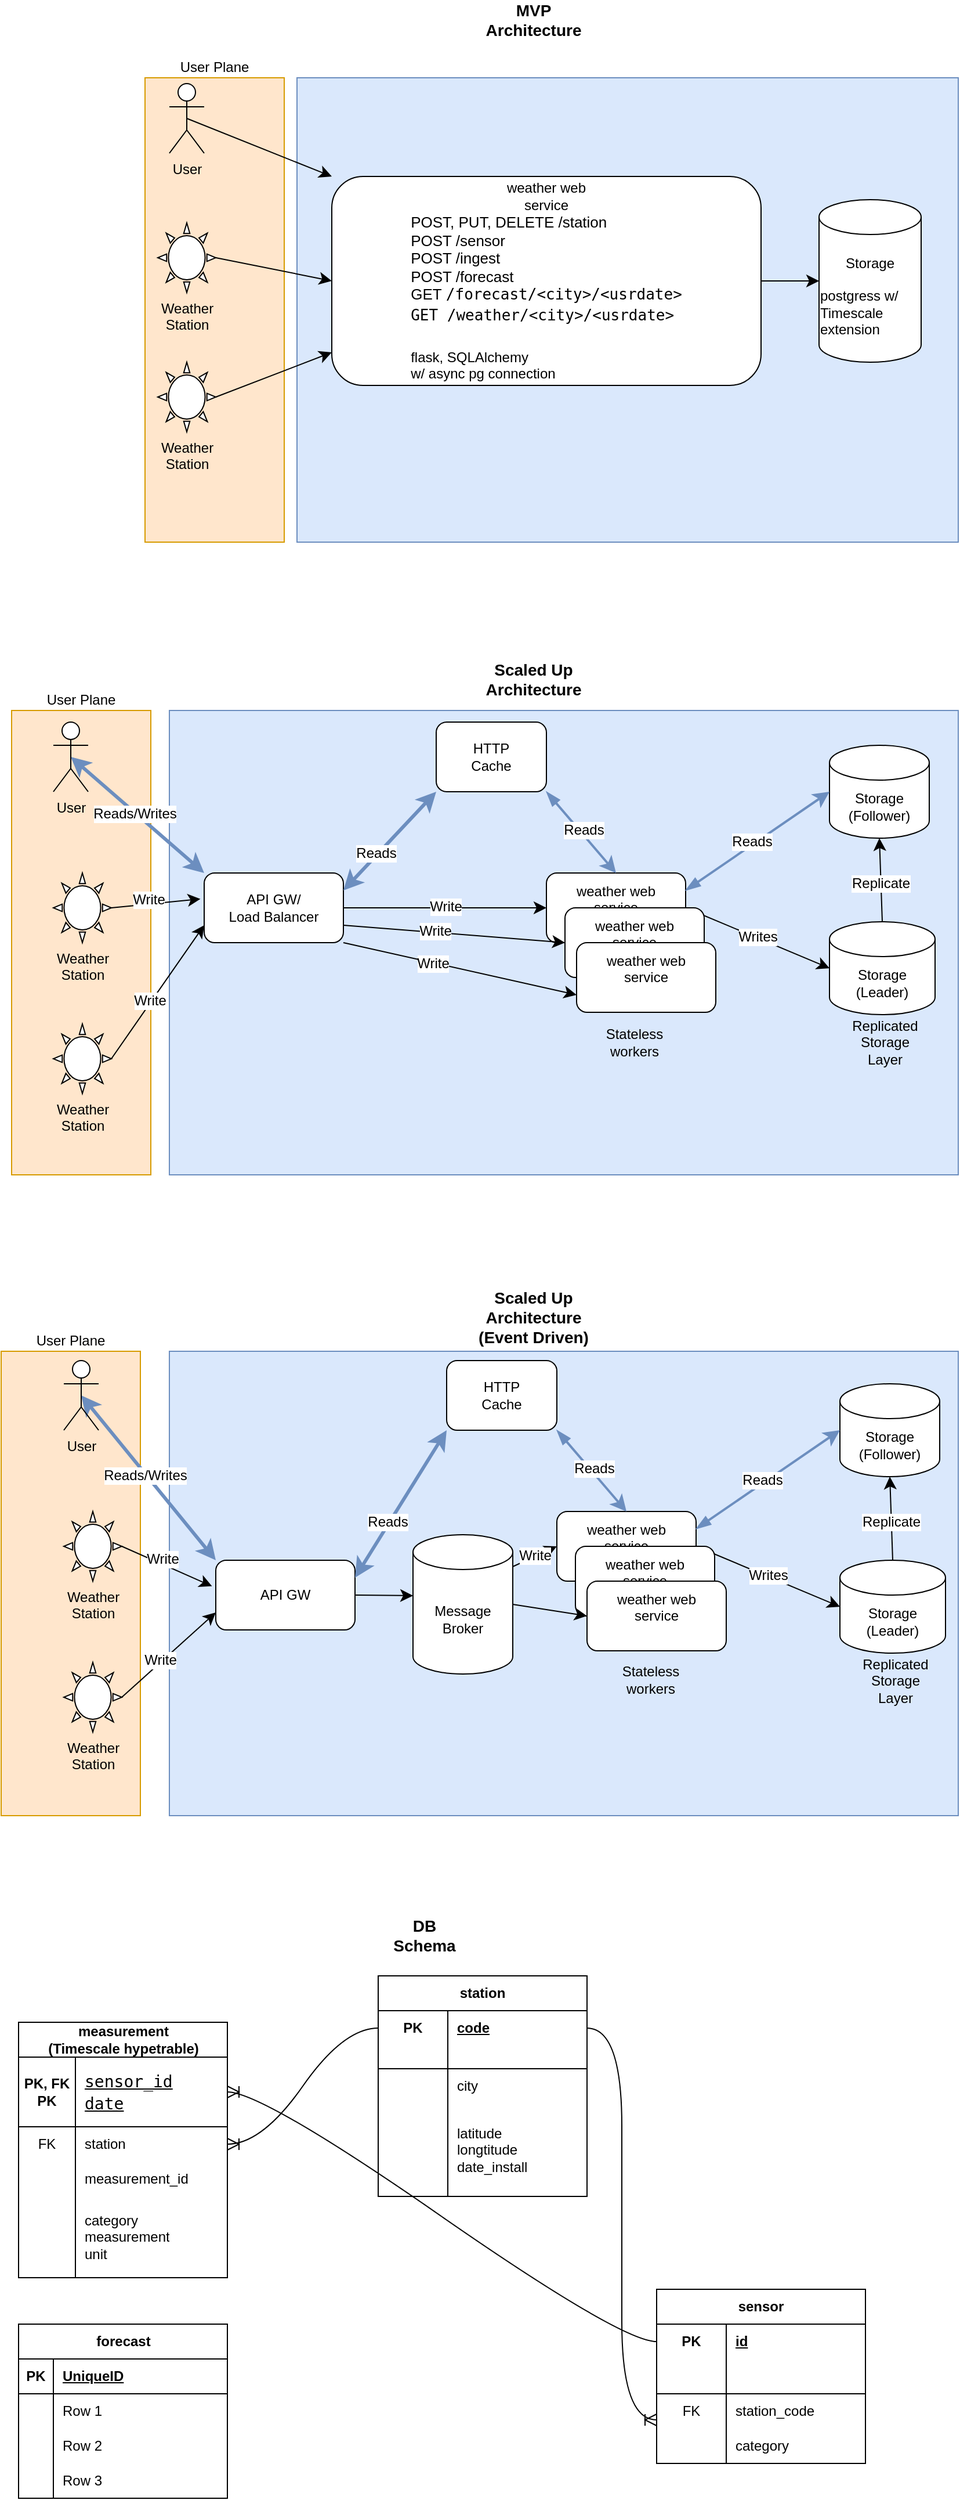 <mxfile version="28.2.3">
  <diagram name="Page-1" id="2icPGb5HWvyr74cVK8HZ">
    <mxGraphModel dx="1773" dy="550" grid="1" gridSize="10" guides="1" tooltips="1" connect="1" arrows="1" fold="1" page="1" pageScale="1" pageWidth="827" pageHeight="1169" math="0" shadow="0">
      <root>
        <mxCell id="0" />
        <mxCell id="1" parent="0" />
        <mxCell id="MQS06do1NlFz_cNOQRB2-95" value="User Plane" style="rounded=0;whiteSpace=wrap;html=1;labelPosition=center;verticalLabelPosition=top;align=center;verticalAlign=bottom;fillColor=#ffe6cc;strokeColor=#d79b00;" parent="1" vertex="1">
          <mxGeometry x="-15" y="1312" width="120" height="400" as="geometry" />
        </mxCell>
        <mxCell id="MQS06do1NlFz_cNOQRB2-94" value="" style="rounded=0;whiteSpace=wrap;html=1;fillColor=#dae8fc;strokeColor=#6c8ebf;" parent="1" vertex="1">
          <mxGeometry x="130" y="1312" width="680" height="400" as="geometry" />
        </mxCell>
        <mxCell id="MQS06do1NlFz_cNOQRB2-93" value="" style="rounded=0;whiteSpace=wrap;html=1;fillColor=#dae8fc;strokeColor=#6c8ebf;" parent="1" vertex="1">
          <mxGeometry x="240" y="215" width="570" height="400" as="geometry" />
        </mxCell>
        <mxCell id="MQS06do1NlFz_cNOQRB2-92" value="User Plane" style="rounded=0;whiteSpace=wrap;html=1;labelPosition=center;verticalLabelPosition=top;align=center;verticalAlign=bottom;fillColor=#ffe6cc;strokeColor=#d79b00;" parent="1" vertex="1">
          <mxGeometry x="109" y="215" width="120" height="400" as="geometry" />
        </mxCell>
        <mxCell id="MQS06do1NlFz_cNOQRB2-91" value="" style="rounded=0;whiteSpace=wrap;html=1;fillColor=#dae8fc;strokeColor=#6c8ebf;" parent="1" vertex="1">
          <mxGeometry x="130" y="760" width="680" height="400" as="geometry" />
        </mxCell>
        <mxCell id="MQS06do1NlFz_cNOQRB2-90" value="User Plane" style="rounded=0;whiteSpace=wrap;html=1;labelPosition=center;verticalLabelPosition=top;align=center;verticalAlign=bottom;fillColor=#ffe6cc;strokeColor=#d79b00;" parent="1" vertex="1">
          <mxGeometry x="-6" y="760" width="120" height="400" as="geometry" />
        </mxCell>
        <mxCell id="MQS06do1NlFz_cNOQRB2-1" value="Storage&lt;div&gt;&lt;br&gt;&lt;/div&gt;&lt;div style=&quot;text-align: left;&quot;&gt;postgress w/&lt;/div&gt;&lt;div style=&quot;text-align: left;&quot;&gt;Timescale extension&lt;/div&gt;" style="shape=cylinder3;whiteSpace=wrap;html=1;boundedLbl=1;backgroundOutline=1;size=15;" parent="1" vertex="1">
          <mxGeometry x="690" y="320" width="88" height="140" as="geometry" />
        </mxCell>
        <mxCell id="MQS06do1NlFz_cNOQRB2-2" value="&lt;font style=&quot;color: rgb(0, 0, 0);&quot;&gt;weather web&lt;/font&gt;&lt;div&gt;&lt;font style=&quot;color: rgb(0, 0, 0);&quot;&gt;service&lt;br&gt;&lt;/font&gt;&lt;div style=&quot;text-align: left;&quot;&gt;&lt;font style=&quot;font-size: 13px; color: rgb(0, 0, 0);&quot;&gt;POST, PUT, DELETE /station&lt;/font&gt;&lt;/div&gt;&lt;div style=&quot;text-align: left;&quot;&gt;&lt;font style=&quot;font-size: 13px; color: rgb(0, 0, 0);&quot;&gt;POST /sensor&lt;/font&gt;&lt;/div&gt;&lt;div style=&quot;text-align: left;&quot;&gt;&lt;font style=&quot;font-size: 13px; color: rgb(0, 0, 0);&quot;&gt;POST /ingest&lt;/font&gt;&lt;/div&gt;&lt;/div&gt;&lt;div style=&quot;text-align: left;&quot;&gt;&lt;font style=&quot;font-size: 13px; color: rgb(0, 0, 0);&quot;&gt;POST /forecast&lt;/font&gt;&lt;/div&gt;&lt;div style=&quot;text-align: left;&quot;&gt;&lt;font style=&quot;font-size: 13px;&quot;&gt;GET&amp;nbsp;&lt;span style=&quot;background-color: rgb(255, 255, 255); font-family: &amp;quot;Droid Sans Mono&amp;quot;, &amp;quot;monospace&amp;quot;, monospace; white-space: pre;&quot;&gt;/forecast/&amp;lt;city&amp;gt;/&amp;lt;usrdate&amp;gt;&lt;/span&gt;&lt;/font&gt;&lt;/div&gt;&lt;div&gt;&lt;span style=&quot;background-color: rgb(255, 255, 255); font-family: &amp;quot;Droid Sans Mono&amp;quot;, &amp;quot;monospace&amp;quot;, monospace; white-space: pre;&quot;&gt;&lt;div style=&quot;text-align: left; line-height: 19px;&quot;&gt;&lt;font style=&quot;font-size: 13px; color: rgb(0, 0, 0);&quot;&gt;GET /weather/&amp;lt;city&amp;gt;/&amp;lt;usrdate&amp;gt;&lt;/font&gt;&lt;/div&gt;&lt;div style=&quot;color: rgb(0, 0, 0); text-align: left; line-height: 19px;&quot;&gt;&lt;span style=&quot;color: rgb(163, 21, 21);&quot;&gt;&lt;br&gt;&lt;/span&gt;&lt;/div&gt;&lt;/span&gt;&lt;/div&gt;&lt;div style=&quot;text-align: left;&quot;&gt;flask, SQLAlchemy&amp;nbsp;&lt;/div&gt;&lt;div style=&quot;text-align: left;&quot;&gt;w/ async pg connection&lt;/div&gt;" style="rounded=1;whiteSpace=wrap;html=1;" parent="1" vertex="1">
          <mxGeometry x="270" y="300" width="370" height="180" as="geometry" />
        </mxCell>
        <mxCell id="MQS06do1NlFz_cNOQRB2-3" style="edgeStyle=none;curved=1;rounded=0;orthogonalLoop=1;jettySize=auto;html=1;exitX=1;exitY=0.5;exitDx=0;exitDy=0;entryX=0;entryY=0.5;entryDx=0;entryDy=0;entryPerimeter=0;fontSize=12;startSize=8;endSize=8;" parent="1" source="MQS06do1NlFz_cNOQRB2-2" target="MQS06do1NlFz_cNOQRB2-1" edge="1">
          <mxGeometry relative="1" as="geometry" />
        </mxCell>
        <mxCell id="MQS06do1NlFz_cNOQRB2-12" style="edgeStyle=none;curved=1;rounded=0;orthogonalLoop=1;jettySize=auto;html=1;exitX=0.5;exitY=0.5;exitDx=0;exitDy=0;exitPerimeter=0;entryX=0;entryY=0;entryDx=0;entryDy=0;fontSize=12;startSize=8;endSize=8;" parent="1" source="MQS06do1NlFz_cNOQRB2-4" target="MQS06do1NlFz_cNOQRB2-2" edge="1">
          <mxGeometry relative="1" as="geometry" />
        </mxCell>
        <mxCell id="MQS06do1NlFz_cNOQRB2-4" value="User" style="shape=umlActor;verticalLabelPosition=bottom;verticalAlign=top;html=1;outlineConnect=0;" parent="1" vertex="1">
          <mxGeometry x="130" y="220" width="30" height="60" as="geometry" />
        </mxCell>
        <mxCell id="MQS06do1NlFz_cNOQRB2-10" style="edgeStyle=none;curved=1;rounded=0;orthogonalLoop=1;jettySize=auto;html=1;exitX=1;exitY=0.5;exitDx=0;exitDy=0;exitPerimeter=0;entryX=0;entryY=0.5;entryDx=0;entryDy=0;fontSize=12;startSize=8;endSize=8;" parent="1" source="MQS06do1NlFz_cNOQRB2-6" target="MQS06do1NlFz_cNOQRB2-2" edge="1">
          <mxGeometry relative="1" as="geometry" />
        </mxCell>
        <mxCell id="MQS06do1NlFz_cNOQRB2-6" value="Weather&lt;div&gt;Station&lt;/div&gt;" style="verticalLabelPosition=bottom;verticalAlign=top;html=1;shape=mxgraph.basic.sun" parent="1" vertex="1">
          <mxGeometry x="120" y="340" width="50" height="60" as="geometry" />
        </mxCell>
        <mxCell id="MQS06do1NlFz_cNOQRB2-11" style="edgeStyle=none;curved=1;rounded=0;orthogonalLoop=1;jettySize=auto;html=1;exitX=1;exitY=0.5;exitDx=0;exitDy=0;exitPerimeter=0;fontSize=12;startSize=8;endSize=8;entryX=0;entryY=0.842;entryDx=0;entryDy=0;entryPerimeter=0;" parent="1" source="MQS06do1NlFz_cNOQRB2-8" target="MQS06do1NlFz_cNOQRB2-2" edge="1">
          <mxGeometry relative="1" as="geometry">
            <mxPoint x="370" y="360" as="targetPoint" />
          </mxGeometry>
        </mxCell>
        <mxCell id="MQS06do1NlFz_cNOQRB2-8" value="Weather&lt;div&gt;Station&lt;/div&gt;" style="verticalLabelPosition=bottom;verticalAlign=top;html=1;shape=mxgraph.basic.sun" parent="1" vertex="1">
          <mxGeometry x="120" y="460" width="50" height="60" as="geometry" />
        </mxCell>
        <mxCell id="MQS06do1NlFz_cNOQRB2-13" value="&lt;b&gt;&lt;font style=&quot;font-size: 14px;&quot;&gt;MVP&lt;/font&gt;&lt;/b&gt;&lt;div&gt;&lt;b&gt;&lt;font style=&quot;font-size: 14px;&quot;&gt;Archi&lt;/font&gt;&lt;/b&gt;&lt;b style=&quot;background-color: transparent; color: light-dark(rgb(0, 0, 0), rgb(255, 255, 255));&quot;&gt;&lt;font style=&quot;font-size: 14px;&quot;&gt;tecture&lt;/font&gt;&lt;/b&gt;&lt;/div&gt;" style="text;html=1;align=center;verticalAlign=middle;whiteSpace=wrap;rounded=0;" parent="1" vertex="1">
          <mxGeometry x="414" y="150" width="60" height="30" as="geometry" />
        </mxCell>
        <mxCell id="MQS06do1NlFz_cNOQRB2-14" value="Storage&lt;br&gt;(Leader)" style="shape=cylinder3;whiteSpace=wrap;html=1;boundedLbl=1;backgroundOutline=1;size=15;" parent="1" vertex="1">
          <mxGeometry x="699" y="942" width="91" height="80" as="geometry" />
        </mxCell>
        <mxCell id="MQS06do1NlFz_cNOQRB2-15" value="&lt;div&gt;&lt;span style=&quot;background-color: transparent; color: light-dark(rgb(0, 0, 0), rgb(255, 255, 255));&quot;&gt;weather web&lt;/span&gt;&lt;/div&gt;&lt;div&gt;service&lt;br&gt;&lt;div&gt;&lt;br&gt;&lt;/div&gt;&lt;/div&gt;" style="rounded=1;whiteSpace=wrap;html=1;" parent="1" vertex="1">
          <mxGeometry x="455" y="900" width="120" height="60" as="geometry" />
        </mxCell>
        <mxCell id="MQS06do1NlFz_cNOQRB2-16" style="edgeStyle=none;curved=1;rounded=0;orthogonalLoop=1;jettySize=auto;html=1;exitX=1;exitY=0.5;exitDx=0;exitDy=0;entryX=0;entryY=0.5;entryDx=0;entryDy=0;entryPerimeter=0;fontSize=12;startSize=8;endSize=8;" parent="1" source="MQS06do1NlFz_cNOQRB2-15" target="MQS06do1NlFz_cNOQRB2-14" edge="1">
          <mxGeometry relative="1" as="geometry" />
        </mxCell>
        <mxCell id="MQS06do1NlFz_cNOQRB2-47" value="Writes" style="edgeLabel;html=1;align=center;verticalAlign=middle;resizable=0;points=[];fontSize=12;" parent="MQS06do1NlFz_cNOQRB2-16" vertex="1" connectable="0">
          <mxGeometry y="1" relative="1" as="geometry">
            <mxPoint as="offset" />
          </mxGeometry>
        </mxCell>
        <mxCell id="MQS06do1NlFz_cNOQRB2-17" style="edgeStyle=none;curved=1;rounded=0;orthogonalLoop=1;jettySize=auto;html=1;exitX=0.5;exitY=0.5;exitDx=0;exitDy=0;exitPerimeter=0;entryX=0;entryY=0;entryDx=0;entryDy=0;fontSize=12;startSize=8;endSize=8;fillColor=#dae8fc;strokeColor=#6c8ebf;strokeWidth=3;startArrow=classic;startFill=1;" parent="1" source="MQS06do1NlFz_cNOQRB2-18" target="MQS06do1NlFz_cNOQRB2-25" edge="1">
          <mxGeometry relative="1" as="geometry" />
        </mxCell>
        <mxCell id="MQS06do1NlFz_cNOQRB2-36" value="Reads/Writes" style="edgeLabel;html=1;align=center;verticalAlign=middle;resizable=0;points=[];fontSize=12;" parent="MQS06do1NlFz_cNOQRB2-17" vertex="1" connectable="0">
          <mxGeometry x="-0.033" y="-1" relative="1" as="geometry">
            <mxPoint as="offset" />
          </mxGeometry>
        </mxCell>
        <mxCell id="MQS06do1NlFz_cNOQRB2-18" value="User" style="shape=umlActor;verticalLabelPosition=bottom;verticalAlign=top;html=1;outlineConnect=0;" parent="1" vertex="1">
          <mxGeometry x="30" y="770" width="30" height="60" as="geometry" />
        </mxCell>
        <mxCell id="MQS06do1NlFz_cNOQRB2-19" style="edgeStyle=none;curved=1;rounded=0;orthogonalLoop=1;jettySize=auto;html=1;exitX=1;exitY=0.5;exitDx=0;exitDy=0;exitPerimeter=0;entryX=-0.027;entryY=0.373;entryDx=0;entryDy=0;fontSize=12;startSize=8;endSize=8;entryPerimeter=0;" parent="1" source="MQS06do1NlFz_cNOQRB2-20" target="MQS06do1NlFz_cNOQRB2-25" edge="1">
          <mxGeometry relative="1" as="geometry" />
        </mxCell>
        <mxCell id="MQS06do1NlFz_cNOQRB2-51" value="Write" style="edgeLabel;html=1;align=center;verticalAlign=middle;resizable=0;points=[];fontSize=12;" parent="MQS06do1NlFz_cNOQRB2-19" vertex="1" connectable="0">
          <mxGeometry x="-0.156" y="4" relative="1" as="geometry">
            <mxPoint as="offset" />
          </mxGeometry>
        </mxCell>
        <mxCell id="MQS06do1NlFz_cNOQRB2-20" value="Weather&lt;div&gt;Station&lt;/div&gt;" style="verticalLabelPosition=bottom;verticalAlign=top;html=1;shape=mxgraph.basic.sun" parent="1" vertex="1">
          <mxGeometry x="30" y="900" width="50" height="60" as="geometry" />
        </mxCell>
        <mxCell id="MQS06do1NlFz_cNOQRB2-21" style="edgeStyle=none;curved=1;rounded=0;orthogonalLoop=1;jettySize=auto;html=1;exitX=1;exitY=0.5;exitDx=0;exitDy=0;exitPerimeter=0;fontSize=12;startSize=8;endSize=8;entryX=0;entryY=0.75;entryDx=0;entryDy=0;" parent="1" source="MQS06do1NlFz_cNOQRB2-22" target="MQS06do1NlFz_cNOQRB2-25" edge="1">
          <mxGeometry relative="1" as="geometry">
            <mxPoint x="364" y="930" as="targetPoint" />
          </mxGeometry>
        </mxCell>
        <mxCell id="MQS06do1NlFz_cNOQRB2-52" value="Write" style="edgeLabel;html=1;align=center;verticalAlign=middle;resizable=0;points=[];fontSize=12;" parent="MQS06do1NlFz_cNOQRB2-21" vertex="1" connectable="0">
          <mxGeometry x="-0.153" y="2" relative="1" as="geometry">
            <mxPoint as="offset" />
          </mxGeometry>
        </mxCell>
        <mxCell id="MQS06do1NlFz_cNOQRB2-22" value="Weather&lt;div&gt;Station&lt;/div&gt;" style="verticalLabelPosition=bottom;verticalAlign=top;html=1;shape=mxgraph.basic.sun" parent="1" vertex="1">
          <mxGeometry x="30" y="1030" width="50" height="60" as="geometry" />
        </mxCell>
        <mxCell id="MQS06do1NlFz_cNOQRB2-24" value="weather web&lt;div&gt;service&lt;br&gt;&lt;div&gt;&lt;br&gt;&lt;/div&gt;&lt;/div&gt;" style="rounded=1;whiteSpace=wrap;html=1;" parent="1" vertex="1">
          <mxGeometry x="471" y="930" width="120" height="60" as="geometry" />
        </mxCell>
        <mxCell id="MQS06do1NlFz_cNOQRB2-23" value="weather web&lt;div&gt;service&lt;br&gt;&lt;div&gt;&lt;br&gt;&lt;/div&gt;&lt;/div&gt;" style="rounded=1;whiteSpace=wrap;html=1;" parent="1" vertex="1">
          <mxGeometry x="481" y="960" width="120" height="60" as="geometry" />
        </mxCell>
        <mxCell id="MQS06do1NlFz_cNOQRB2-27" style="edgeStyle=none;curved=1;rounded=0;orthogonalLoop=1;jettySize=auto;html=1;exitX=1;exitY=0.5;exitDx=0;exitDy=0;entryX=0;entryY=0.5;entryDx=0;entryDy=0;fontSize=12;startSize=8;endSize=8;" parent="1" source="MQS06do1NlFz_cNOQRB2-25" target="MQS06do1NlFz_cNOQRB2-15" edge="1">
          <mxGeometry relative="1" as="geometry" />
        </mxCell>
        <mxCell id="MQS06do1NlFz_cNOQRB2-38" value="Write" style="edgeLabel;html=1;align=center;verticalAlign=middle;resizable=0;points=[];fontSize=12;" parent="MQS06do1NlFz_cNOQRB2-27" vertex="1" connectable="0">
          <mxGeometry y="1" relative="1" as="geometry">
            <mxPoint as="offset" />
          </mxGeometry>
        </mxCell>
        <mxCell id="MQS06do1NlFz_cNOQRB2-28" style="edgeStyle=none;curved=1;rounded=0;orthogonalLoop=1;jettySize=auto;html=1;exitX=1;exitY=0.75;exitDx=0;exitDy=0;entryX=0;entryY=0.5;entryDx=0;entryDy=0;fontSize=12;startSize=8;endSize=8;" parent="1" source="MQS06do1NlFz_cNOQRB2-25" target="MQS06do1NlFz_cNOQRB2-24" edge="1">
          <mxGeometry relative="1" as="geometry" />
        </mxCell>
        <mxCell id="MQS06do1NlFz_cNOQRB2-39" value="Write" style="edgeLabel;html=1;align=center;verticalAlign=middle;resizable=0;points=[];fontSize=12;" parent="MQS06do1NlFz_cNOQRB2-28" vertex="1" connectable="0">
          <mxGeometry x="-0.183" y="1" relative="1" as="geometry">
            <mxPoint as="offset" />
          </mxGeometry>
        </mxCell>
        <mxCell id="MQS06do1NlFz_cNOQRB2-29" style="edgeStyle=none;curved=1;rounded=0;orthogonalLoop=1;jettySize=auto;html=1;exitX=1;exitY=1;exitDx=0;exitDy=0;entryX=0;entryY=0.75;entryDx=0;entryDy=0;fontSize=12;startSize=8;endSize=8;" parent="1" source="MQS06do1NlFz_cNOQRB2-25" target="MQS06do1NlFz_cNOQRB2-23" edge="1">
          <mxGeometry relative="1" as="geometry" />
        </mxCell>
        <mxCell id="MQS06do1NlFz_cNOQRB2-40" value="Write" style="edgeLabel;html=1;align=center;verticalAlign=middle;resizable=0;points=[];fontSize=12;" parent="MQS06do1NlFz_cNOQRB2-29" vertex="1" connectable="0">
          <mxGeometry x="-0.231" y="-1" relative="1" as="geometry">
            <mxPoint as="offset" />
          </mxGeometry>
        </mxCell>
        <mxCell id="MQS06do1NlFz_cNOQRB2-25" value="API GW/&lt;div&gt;Load Balancer&lt;/div&gt;" style="rounded=1;whiteSpace=wrap;html=1;" parent="1" vertex="1">
          <mxGeometry x="160" y="900" width="120" height="60" as="geometry" />
        </mxCell>
        <mxCell id="MQS06do1NlFz_cNOQRB2-26" value="Stateless workers" style="text;html=1;align=center;verticalAlign=middle;whiteSpace=wrap;rounded=0;" parent="1" vertex="1">
          <mxGeometry x="501" y="1031" width="60" height="30" as="geometry" />
        </mxCell>
        <mxCell id="MQS06do1NlFz_cNOQRB2-35" style="edgeStyle=none;curved=1;rounded=0;orthogonalLoop=1;jettySize=auto;html=1;exitX=1;exitY=1;exitDx=0;exitDy=0;entryX=0.5;entryY=0;entryDx=0;entryDy=0;fontSize=12;startSize=8;endSize=8;startArrow=blockThin;startFill=1;strokeWidth=2;fillColor=#dae8fc;strokeColor=#6c8ebf;" parent="1" source="MQS06do1NlFz_cNOQRB2-30" target="MQS06do1NlFz_cNOQRB2-15" edge="1">
          <mxGeometry relative="1" as="geometry" />
        </mxCell>
        <mxCell id="MQS06do1NlFz_cNOQRB2-42" value="Reads" style="edgeLabel;html=1;align=center;verticalAlign=middle;resizable=0;points=[];fontSize=12;" parent="MQS06do1NlFz_cNOQRB2-35" vertex="1" connectable="0">
          <mxGeometry x="-0.018" y="3" relative="1" as="geometry">
            <mxPoint as="offset" />
          </mxGeometry>
        </mxCell>
        <mxCell id="MQS06do1NlFz_cNOQRB2-30" value="&lt;div&gt;HTTP&lt;/div&gt;Cache" style="rounded=1;whiteSpace=wrap;html=1;" parent="1" vertex="1">
          <mxGeometry x="360" y="770" width="95" height="60" as="geometry" />
        </mxCell>
        <mxCell id="MQS06do1NlFz_cNOQRB2-33" value="" style="endArrow=classic;html=1;rounded=0;fontSize=12;startSize=8;endSize=8;curved=1;exitX=1;exitY=0.25;exitDx=0;exitDy=0;entryX=0;entryY=1;entryDx=0;entryDy=0;fillColor=#dae8fc;strokeColor=#6c8ebf;strokeWidth=3;startArrow=classic;startFill=1;" parent="1" source="MQS06do1NlFz_cNOQRB2-25" target="MQS06do1NlFz_cNOQRB2-30" edge="1">
          <mxGeometry width="50" height="50" relative="1" as="geometry">
            <mxPoint x="320" y="830" as="sourcePoint" />
            <mxPoint x="370" y="780" as="targetPoint" />
          </mxGeometry>
        </mxCell>
        <mxCell id="MQS06do1NlFz_cNOQRB2-34" value="Reads" style="edgeLabel;html=1;align=center;verticalAlign=middle;resizable=0;points=[];fontSize=12;" parent="MQS06do1NlFz_cNOQRB2-33" vertex="1" connectable="0">
          <mxGeometry x="-0.26" y="2" relative="1" as="geometry">
            <mxPoint as="offset" />
          </mxGeometry>
        </mxCell>
        <mxCell id="MQS06do1NlFz_cNOQRB2-37" value="Storage&lt;div&gt;(Follower)&lt;/div&gt;" style="shape=cylinder3;whiteSpace=wrap;html=1;boundedLbl=1;backgroundOutline=1;size=15;" parent="1" vertex="1">
          <mxGeometry x="699" y="790" width="86" height="80" as="geometry" />
        </mxCell>
        <mxCell id="MQS06do1NlFz_cNOQRB2-41" value="Replicated&lt;div&gt;Storage&lt;/div&gt;&lt;div&gt;Layer&lt;/div&gt;" style="text;html=1;align=center;verticalAlign=middle;whiteSpace=wrap;rounded=0;" parent="1" vertex="1">
          <mxGeometry x="717" y="1031" width="60" height="30" as="geometry" />
        </mxCell>
        <mxCell id="MQS06do1NlFz_cNOQRB2-43" style="edgeStyle=none;curved=1;rounded=0;orthogonalLoop=1;jettySize=auto;html=1;exitX=1;exitY=0.25;exitDx=0;exitDy=0;entryX=0;entryY=0.5;entryDx=0;entryDy=0;entryPerimeter=0;fontSize=12;startSize=8;endSize=8;startArrow=blockThin;startFill=1;strokeWidth=2;fillColor=#dae8fc;strokeColor=#6c8ebf;" parent="1" source="MQS06do1NlFz_cNOQRB2-15" target="MQS06do1NlFz_cNOQRB2-37" edge="1">
          <mxGeometry relative="1" as="geometry" />
        </mxCell>
        <mxCell id="MQS06do1NlFz_cNOQRB2-44" value="Reads" style="edgeLabel;html=1;align=center;verticalAlign=middle;resizable=0;points=[];fontSize=12;" parent="MQS06do1NlFz_cNOQRB2-43" vertex="1" connectable="0">
          <mxGeometry x="-0.061" y="3" relative="1" as="geometry">
            <mxPoint as="offset" />
          </mxGeometry>
        </mxCell>
        <mxCell id="MQS06do1NlFz_cNOQRB2-49" style="edgeStyle=none;curved=1;rounded=0;orthogonalLoop=1;jettySize=auto;html=1;exitX=0.5;exitY=0;exitDx=0;exitDy=0;exitPerimeter=0;entryX=0.5;entryY=1;entryDx=0;entryDy=0;entryPerimeter=0;fontSize=12;startSize=8;endSize=8;" parent="1" source="MQS06do1NlFz_cNOQRB2-14" target="MQS06do1NlFz_cNOQRB2-37" edge="1">
          <mxGeometry relative="1" as="geometry" />
        </mxCell>
        <mxCell id="MQS06do1NlFz_cNOQRB2-50" value="Replicate" style="edgeLabel;html=1;align=center;verticalAlign=middle;resizable=0;points=[];fontSize=12;" parent="MQS06do1NlFz_cNOQRB2-49" vertex="1" connectable="0">
          <mxGeometry x="-0.082" y="1" relative="1" as="geometry">
            <mxPoint as="offset" />
          </mxGeometry>
        </mxCell>
        <mxCell id="MQS06do1NlFz_cNOQRB2-53" value="&lt;div style=&quot;text-align: center;&quot;&gt;&lt;span style=&quot;background-color: transparent; color: light-dark(rgb(0, 0, 0), rgb(255, 255, 255)); font-size: 14px;&quot;&gt;&lt;b&gt;Scaled Up Architecture&lt;/b&gt;&lt;/span&gt;&lt;/div&gt;" style="text;whiteSpace=wrap;html=1;" parent="1" vertex="1">
          <mxGeometry x="388" y="710" width="110" height="40" as="geometry" />
        </mxCell>
        <mxCell id="MQS06do1NlFz_cNOQRB2-54" value="Storage&lt;br&gt;(Leader)" style="shape=cylinder3;whiteSpace=wrap;html=1;boundedLbl=1;backgroundOutline=1;size=15;" parent="1" vertex="1">
          <mxGeometry x="708" y="1492" width="91" height="80" as="geometry" />
        </mxCell>
        <mxCell id="MQS06do1NlFz_cNOQRB2-55" value="&lt;div&gt;&lt;span style=&quot;background-color: transparent; color: light-dark(rgb(0, 0, 0), rgb(255, 255, 255));&quot;&gt;weather web&lt;/span&gt;&lt;/div&gt;&lt;div&gt;service&lt;br&gt;&lt;div&gt;&lt;br&gt;&lt;/div&gt;&lt;/div&gt;" style="rounded=1;whiteSpace=wrap;html=1;" parent="1" vertex="1">
          <mxGeometry x="464" y="1450" width="120" height="60" as="geometry" />
        </mxCell>
        <mxCell id="MQS06do1NlFz_cNOQRB2-56" style="edgeStyle=none;curved=1;rounded=0;orthogonalLoop=1;jettySize=auto;html=1;exitX=1;exitY=0.5;exitDx=0;exitDy=0;entryX=0;entryY=0.5;entryDx=0;entryDy=0;entryPerimeter=0;fontSize=12;startSize=8;endSize=8;" parent="1" source="MQS06do1NlFz_cNOQRB2-55" target="MQS06do1NlFz_cNOQRB2-54" edge="1">
          <mxGeometry relative="1" as="geometry" />
        </mxCell>
        <mxCell id="MQS06do1NlFz_cNOQRB2-57" value="Writes" style="edgeLabel;html=1;align=center;verticalAlign=middle;resizable=0;points=[];fontSize=12;" parent="MQS06do1NlFz_cNOQRB2-56" vertex="1" connectable="0">
          <mxGeometry y="1" relative="1" as="geometry">
            <mxPoint as="offset" />
          </mxGeometry>
        </mxCell>
        <mxCell id="MQS06do1NlFz_cNOQRB2-58" style="edgeStyle=none;curved=1;rounded=0;orthogonalLoop=1;jettySize=auto;html=1;exitX=0.5;exitY=0.5;exitDx=0;exitDy=0;exitPerimeter=0;entryX=0;entryY=0;entryDx=0;entryDy=0;fontSize=12;startSize=8;endSize=8;fillColor=#dae8fc;strokeColor=#6c8ebf;strokeWidth=3;startArrow=classic;startFill=1;" parent="1" source="MQS06do1NlFz_cNOQRB2-60" target="MQS06do1NlFz_cNOQRB2-75" edge="1">
          <mxGeometry relative="1" as="geometry" />
        </mxCell>
        <mxCell id="MQS06do1NlFz_cNOQRB2-59" value="Reads/Writes" style="edgeLabel;html=1;align=center;verticalAlign=middle;resizable=0;points=[];fontSize=12;" parent="MQS06do1NlFz_cNOQRB2-58" vertex="1" connectable="0">
          <mxGeometry x="-0.033" y="-1" relative="1" as="geometry">
            <mxPoint as="offset" />
          </mxGeometry>
        </mxCell>
        <mxCell id="MQS06do1NlFz_cNOQRB2-60" value="User" style="shape=umlActor;verticalLabelPosition=bottom;verticalAlign=top;html=1;outlineConnect=0;" parent="1" vertex="1">
          <mxGeometry x="39" y="1320" width="30" height="60" as="geometry" />
        </mxCell>
        <mxCell id="MQS06do1NlFz_cNOQRB2-61" style="edgeStyle=none;curved=1;rounded=0;orthogonalLoop=1;jettySize=auto;html=1;exitX=1;exitY=0.5;exitDx=0;exitDy=0;exitPerimeter=0;entryX=-0.027;entryY=0.373;entryDx=0;entryDy=0;fontSize=12;startSize=8;endSize=8;entryPerimeter=0;" parent="1" source="MQS06do1NlFz_cNOQRB2-63" target="MQS06do1NlFz_cNOQRB2-75" edge="1">
          <mxGeometry relative="1" as="geometry" />
        </mxCell>
        <mxCell id="MQS06do1NlFz_cNOQRB2-62" value="Write" style="edgeLabel;html=1;align=center;verticalAlign=middle;resizable=0;points=[];fontSize=12;" parent="MQS06do1NlFz_cNOQRB2-61" vertex="1" connectable="0">
          <mxGeometry x="-0.156" y="4" relative="1" as="geometry">
            <mxPoint as="offset" />
          </mxGeometry>
        </mxCell>
        <mxCell id="MQS06do1NlFz_cNOQRB2-63" value="Weather&lt;div&gt;Station&lt;/div&gt;" style="verticalLabelPosition=bottom;verticalAlign=top;html=1;shape=mxgraph.basic.sun" parent="1" vertex="1">
          <mxGeometry x="39" y="1450" width="50" height="60" as="geometry" />
        </mxCell>
        <mxCell id="MQS06do1NlFz_cNOQRB2-64" style="edgeStyle=none;curved=1;rounded=0;orthogonalLoop=1;jettySize=auto;html=1;exitX=1;exitY=0.5;exitDx=0;exitDy=0;exitPerimeter=0;fontSize=12;startSize=8;endSize=8;entryX=0;entryY=0.75;entryDx=0;entryDy=0;" parent="1" source="MQS06do1NlFz_cNOQRB2-66" target="MQS06do1NlFz_cNOQRB2-75" edge="1">
          <mxGeometry relative="1" as="geometry">
            <mxPoint x="373" y="1480" as="targetPoint" />
          </mxGeometry>
        </mxCell>
        <mxCell id="MQS06do1NlFz_cNOQRB2-65" value="Write" style="edgeLabel;html=1;align=center;verticalAlign=middle;resizable=0;points=[];fontSize=12;" parent="MQS06do1NlFz_cNOQRB2-64" vertex="1" connectable="0">
          <mxGeometry x="-0.153" y="2" relative="1" as="geometry">
            <mxPoint as="offset" />
          </mxGeometry>
        </mxCell>
        <mxCell id="MQS06do1NlFz_cNOQRB2-66" value="Weather&lt;div&gt;Station&lt;/div&gt;" style="verticalLabelPosition=bottom;verticalAlign=top;html=1;shape=mxgraph.basic.sun" parent="1" vertex="1">
          <mxGeometry x="39" y="1580" width="50" height="60" as="geometry" />
        </mxCell>
        <mxCell id="MQS06do1NlFz_cNOQRB2-67" value="weather web&lt;div&gt;service&lt;br&gt;&lt;div&gt;&lt;br&gt;&lt;/div&gt;&lt;/div&gt;" style="rounded=1;whiteSpace=wrap;html=1;" parent="1" vertex="1">
          <mxGeometry x="480" y="1480" width="120" height="60" as="geometry" />
        </mxCell>
        <mxCell id="MQS06do1NlFz_cNOQRB2-68" value="weather web&lt;div&gt;service&lt;br&gt;&lt;div&gt;&lt;br&gt;&lt;/div&gt;&lt;/div&gt;" style="rounded=1;whiteSpace=wrap;html=1;" parent="1" vertex="1">
          <mxGeometry x="490" y="1510" width="120" height="60" as="geometry" />
        </mxCell>
        <mxCell id="MQS06do1NlFz_cNOQRB2-69" style="edgeStyle=none;curved=1;rounded=0;orthogonalLoop=1;jettySize=auto;html=1;exitX=1;exitY=0;exitDx=0;exitDy=27.5;entryX=0;entryY=0.5;entryDx=0;entryDy=0;fontSize=12;startSize=8;endSize=8;exitPerimeter=0;" parent="1" source="MQS06do1NlFz_cNOQRB2-97" target="MQS06do1NlFz_cNOQRB2-55" edge="1">
          <mxGeometry relative="1" as="geometry" />
        </mxCell>
        <mxCell id="MQS06do1NlFz_cNOQRB2-70" value="Write" style="edgeLabel;html=1;align=center;verticalAlign=middle;resizable=0;points=[];fontSize=12;" parent="MQS06do1NlFz_cNOQRB2-69" vertex="1" connectable="0">
          <mxGeometry y="1" relative="1" as="geometry">
            <mxPoint as="offset" />
          </mxGeometry>
        </mxCell>
        <mxCell id="MQS06do1NlFz_cNOQRB2-75" value="API GW" style="rounded=1;whiteSpace=wrap;html=1;" parent="1" vertex="1">
          <mxGeometry x="170" y="1492" width="120" height="60" as="geometry" />
        </mxCell>
        <mxCell id="MQS06do1NlFz_cNOQRB2-76" value="Stateless workers" style="text;html=1;align=center;verticalAlign=middle;whiteSpace=wrap;rounded=0;" parent="1" vertex="1">
          <mxGeometry x="515" y="1580" width="60" height="30" as="geometry" />
        </mxCell>
        <mxCell id="MQS06do1NlFz_cNOQRB2-77" style="edgeStyle=none;curved=1;rounded=0;orthogonalLoop=1;jettySize=auto;html=1;exitX=1;exitY=1;exitDx=0;exitDy=0;entryX=0.5;entryY=0;entryDx=0;entryDy=0;fontSize=12;startSize=8;endSize=8;startArrow=blockThin;startFill=1;strokeWidth=2;fillColor=#dae8fc;strokeColor=#6c8ebf;" parent="1" source="MQS06do1NlFz_cNOQRB2-79" target="MQS06do1NlFz_cNOQRB2-55" edge="1">
          <mxGeometry relative="1" as="geometry" />
        </mxCell>
        <mxCell id="MQS06do1NlFz_cNOQRB2-78" value="Reads" style="edgeLabel;html=1;align=center;verticalAlign=middle;resizable=0;points=[];fontSize=12;" parent="MQS06do1NlFz_cNOQRB2-77" vertex="1" connectable="0">
          <mxGeometry x="-0.018" y="3" relative="1" as="geometry">
            <mxPoint as="offset" />
          </mxGeometry>
        </mxCell>
        <mxCell id="MQS06do1NlFz_cNOQRB2-79" value="&lt;div&gt;HTTP&lt;/div&gt;Cache" style="rounded=1;whiteSpace=wrap;html=1;" parent="1" vertex="1">
          <mxGeometry x="369" y="1320" width="95" height="60" as="geometry" />
        </mxCell>
        <mxCell id="MQS06do1NlFz_cNOQRB2-80" value="" style="endArrow=classic;html=1;rounded=0;fontSize=12;startSize=8;endSize=8;curved=1;exitX=1;exitY=0.25;exitDx=0;exitDy=0;entryX=0;entryY=1;entryDx=0;entryDy=0;fillColor=#dae8fc;strokeColor=#6c8ebf;strokeWidth=3;startArrow=classic;startFill=1;" parent="1" source="MQS06do1NlFz_cNOQRB2-75" target="MQS06do1NlFz_cNOQRB2-79" edge="1">
          <mxGeometry width="50" height="50" relative="1" as="geometry">
            <mxPoint x="329" y="1380" as="sourcePoint" />
            <mxPoint x="379" y="1330" as="targetPoint" />
          </mxGeometry>
        </mxCell>
        <mxCell id="MQS06do1NlFz_cNOQRB2-81" value="Reads" style="edgeLabel;html=1;align=center;verticalAlign=middle;resizable=0;points=[];fontSize=12;" parent="MQS06do1NlFz_cNOQRB2-80" vertex="1" connectable="0">
          <mxGeometry x="-0.26" y="2" relative="1" as="geometry">
            <mxPoint as="offset" />
          </mxGeometry>
        </mxCell>
        <mxCell id="MQS06do1NlFz_cNOQRB2-82" value="Storage&lt;div&gt;(Follower)&lt;/div&gt;" style="shape=cylinder3;whiteSpace=wrap;html=1;boundedLbl=1;backgroundOutline=1;size=15;" parent="1" vertex="1">
          <mxGeometry x="708" y="1340" width="86" height="80" as="geometry" />
        </mxCell>
        <mxCell id="MQS06do1NlFz_cNOQRB2-83" value="Replicated&lt;div&gt;Storage&lt;/div&gt;&lt;div&gt;Layer&lt;/div&gt;" style="text;html=1;align=center;verticalAlign=middle;whiteSpace=wrap;rounded=0;" parent="1" vertex="1">
          <mxGeometry x="726" y="1581" width="60" height="30" as="geometry" />
        </mxCell>
        <mxCell id="MQS06do1NlFz_cNOQRB2-84" style="edgeStyle=none;curved=1;rounded=0;orthogonalLoop=1;jettySize=auto;html=1;exitX=1;exitY=0.25;exitDx=0;exitDy=0;entryX=0;entryY=0.5;entryDx=0;entryDy=0;entryPerimeter=0;fontSize=12;startSize=8;endSize=8;startArrow=blockThin;startFill=1;strokeWidth=2;fillColor=#dae8fc;strokeColor=#6c8ebf;" parent="1" source="MQS06do1NlFz_cNOQRB2-55" target="MQS06do1NlFz_cNOQRB2-82" edge="1">
          <mxGeometry relative="1" as="geometry" />
        </mxCell>
        <mxCell id="MQS06do1NlFz_cNOQRB2-85" value="Reads" style="edgeLabel;html=1;align=center;verticalAlign=middle;resizable=0;points=[];fontSize=12;" parent="MQS06do1NlFz_cNOQRB2-84" vertex="1" connectable="0">
          <mxGeometry x="-0.061" y="3" relative="1" as="geometry">
            <mxPoint as="offset" />
          </mxGeometry>
        </mxCell>
        <mxCell id="MQS06do1NlFz_cNOQRB2-86" style="edgeStyle=none;curved=1;rounded=0;orthogonalLoop=1;jettySize=auto;html=1;exitX=0.5;exitY=0;exitDx=0;exitDy=0;exitPerimeter=0;entryX=0.5;entryY=1;entryDx=0;entryDy=0;entryPerimeter=0;fontSize=12;startSize=8;endSize=8;" parent="1" source="MQS06do1NlFz_cNOQRB2-54" target="MQS06do1NlFz_cNOQRB2-82" edge="1">
          <mxGeometry relative="1" as="geometry" />
        </mxCell>
        <mxCell id="MQS06do1NlFz_cNOQRB2-87" value="Replicate" style="edgeLabel;html=1;align=center;verticalAlign=middle;resizable=0;points=[];fontSize=12;" parent="MQS06do1NlFz_cNOQRB2-86" vertex="1" connectable="0">
          <mxGeometry x="-0.082" y="1" relative="1" as="geometry">
            <mxPoint as="offset" />
          </mxGeometry>
        </mxCell>
        <mxCell id="MQS06do1NlFz_cNOQRB2-88" value="&lt;div style=&quot;text-align: center;&quot;&gt;&lt;span style=&quot;background-color: transparent; color: light-dark(rgb(0, 0, 0), rgb(255, 255, 255)); font-size: 14px;&quot;&gt;&lt;b&gt;Scaled Up Architecture&lt;/b&gt;&lt;/span&gt;&lt;/div&gt;&lt;div style=&quot;text-align: center;&quot;&gt;&lt;span style=&quot;background-color: transparent; color: light-dark(rgb(0, 0, 0), rgb(255, 255, 255)); font-size: 14px;&quot;&gt;&lt;b&gt;(Event Driven)&lt;/b&gt;&lt;/span&gt;&lt;/div&gt;" style="text;whiteSpace=wrap;html=1;" parent="1" vertex="1">
          <mxGeometry x="388" y="1251" width="110" height="40" as="geometry" />
        </mxCell>
        <mxCell id="MQS06do1NlFz_cNOQRB2-100" style="edgeStyle=none;curved=1;rounded=0;orthogonalLoop=1;jettySize=auto;html=1;exitX=1;exitY=0.5;exitDx=0;exitDy=0;exitPerimeter=0;entryX=0;entryY=0.5;entryDx=0;entryDy=0;fontSize=12;startSize=8;endSize=8;" parent="1" source="MQS06do1NlFz_cNOQRB2-97" target="MQS06do1NlFz_cNOQRB2-68" edge="1">
          <mxGeometry relative="1" as="geometry" />
        </mxCell>
        <mxCell id="MQS06do1NlFz_cNOQRB2-97" value="Message Broker" style="shape=cylinder3;whiteSpace=wrap;html=1;boundedLbl=1;backgroundOutline=1;size=15;" parent="1" vertex="1">
          <mxGeometry x="340" y="1470" width="86" height="120" as="geometry" />
        </mxCell>
        <mxCell id="MQS06do1NlFz_cNOQRB2-101" style="edgeStyle=none;curved=1;rounded=0;orthogonalLoop=1;jettySize=auto;html=1;exitX=1;exitY=0.5;exitDx=0;exitDy=0;entryX=0;entryY=0;entryDx=0;entryDy=52.5;entryPerimeter=0;fontSize=12;startSize=8;endSize=8;" parent="1" source="MQS06do1NlFz_cNOQRB2-75" target="MQS06do1NlFz_cNOQRB2-97" edge="1">
          <mxGeometry relative="1" as="geometry" />
        </mxCell>
        <mxCell id="MQS06do1NlFz_cNOQRB2-104" value="measurement&lt;div&gt;(Timescale hypetrable)&lt;/div&gt;" style="shape=table;startSize=30;container=1;collapsible=1;childLayout=tableLayout;fixedRows=1;rowLines=0;fontStyle=1;align=center;resizeLast=1;html=1;" parent="1" vertex="1">
          <mxGeometry y="1890" width="180" height="220" as="geometry" />
        </mxCell>
        <mxCell id="MQS06do1NlFz_cNOQRB2-105" value="" style="shape=tableRow;horizontal=0;startSize=0;swimlaneHead=0;swimlaneBody=0;fillColor=none;collapsible=0;dropTarget=0;points=[[0,0.5],[1,0.5]];portConstraint=eastwest;top=0;left=0;right=0;bottom=1;" parent="MQS06do1NlFz_cNOQRB2-104" vertex="1">
          <mxGeometry y="30" width="180" height="60" as="geometry" />
        </mxCell>
        <mxCell id="MQS06do1NlFz_cNOQRB2-106" value="PK, FK&lt;div&gt;PK&lt;/div&gt;" style="shape=partialRectangle;connectable=0;fillColor=none;top=0;left=0;bottom=0;right=0;fontStyle=1;overflow=hidden;whiteSpace=wrap;html=1;" parent="MQS06do1NlFz_cNOQRB2-105" vertex="1">
          <mxGeometry width="49" height="60" as="geometry">
            <mxRectangle width="49" height="60" as="alternateBounds" />
          </mxGeometry>
        </mxCell>
        <mxCell id="MQS06do1NlFz_cNOQRB2-107" value="&lt;div style=&quot;background-color: rgb(255, 255, 255); font-family: &amp;quot;Droid Sans Mono&amp;quot;, &amp;quot;monospace&amp;quot;, monospace; font-weight: normal; font-size: 14px; line-height: 19px; white-space: pre;&quot;&gt;sensor_id&lt;/div&gt;&lt;div style=&quot;background-color: rgb(255, 255, 255); font-family: &amp;quot;Droid Sans Mono&amp;quot;, &amp;quot;monospace&amp;quot;, monospace; font-weight: normal; font-size: 14px; line-height: 19px; white-space: pre;&quot;&gt;&lt;div style=&quot;line-height: 19px;&quot;&gt;date&lt;/div&gt;&lt;/div&gt;" style="shape=partialRectangle;connectable=0;fillColor=none;top=0;left=0;bottom=0;right=0;align=left;spacingLeft=6;fontStyle=5;overflow=hidden;whiteSpace=wrap;html=1;" parent="MQS06do1NlFz_cNOQRB2-105" vertex="1">
          <mxGeometry x="49" width="131" height="60" as="geometry">
            <mxRectangle width="131" height="60" as="alternateBounds" />
          </mxGeometry>
        </mxCell>
        <mxCell id="MQS06do1NlFz_cNOQRB2-111" value="" style="shape=tableRow;horizontal=0;startSize=0;swimlaneHead=0;swimlaneBody=0;fillColor=none;collapsible=0;dropTarget=0;points=[[0,0.5],[1,0.5]];portConstraint=eastwest;top=0;left=0;right=0;bottom=0;" parent="MQS06do1NlFz_cNOQRB2-104" vertex="1">
          <mxGeometry y="90" width="180" height="30" as="geometry" />
        </mxCell>
        <mxCell id="MQS06do1NlFz_cNOQRB2-112" value="FK" style="shape=partialRectangle;connectable=0;fillColor=none;top=0;left=0;bottom=0;right=0;editable=1;overflow=hidden;whiteSpace=wrap;html=1;" parent="MQS06do1NlFz_cNOQRB2-111" vertex="1">
          <mxGeometry width="49" height="30" as="geometry">
            <mxRectangle width="49" height="30" as="alternateBounds" />
          </mxGeometry>
        </mxCell>
        <mxCell id="MQS06do1NlFz_cNOQRB2-113" value="station" style="shape=partialRectangle;connectable=0;fillColor=none;top=0;left=0;bottom=0;right=0;align=left;spacingLeft=6;overflow=hidden;whiteSpace=wrap;html=1;" parent="MQS06do1NlFz_cNOQRB2-111" vertex="1">
          <mxGeometry x="49" width="131" height="30" as="geometry">
            <mxRectangle width="131" height="30" as="alternateBounds" />
          </mxGeometry>
        </mxCell>
        <mxCell id="MQS06do1NlFz_cNOQRB2-108" value="" style="shape=tableRow;horizontal=0;startSize=0;swimlaneHead=0;swimlaneBody=0;fillColor=none;collapsible=0;dropTarget=0;points=[[0,0.5],[1,0.5]];portConstraint=eastwest;top=0;left=0;right=0;bottom=0;" parent="MQS06do1NlFz_cNOQRB2-104" vertex="1">
          <mxGeometry y="120" width="180" height="30" as="geometry" />
        </mxCell>
        <mxCell id="MQS06do1NlFz_cNOQRB2-109" value="" style="shape=partialRectangle;connectable=0;fillColor=none;top=0;left=0;bottom=0;right=0;editable=1;overflow=hidden;whiteSpace=wrap;html=1;" parent="MQS06do1NlFz_cNOQRB2-108" vertex="1">
          <mxGeometry width="49" height="30" as="geometry">
            <mxRectangle width="49" height="30" as="alternateBounds" />
          </mxGeometry>
        </mxCell>
        <mxCell id="MQS06do1NlFz_cNOQRB2-110" value="measurement_id" style="shape=partialRectangle;connectable=0;fillColor=none;top=0;left=0;bottom=0;right=0;align=left;spacingLeft=6;overflow=hidden;whiteSpace=wrap;html=1;" parent="MQS06do1NlFz_cNOQRB2-108" vertex="1">
          <mxGeometry x="49" width="131" height="30" as="geometry">
            <mxRectangle width="131" height="30" as="alternateBounds" />
          </mxGeometry>
        </mxCell>
        <mxCell id="MQS06do1NlFz_cNOQRB2-114" value="" style="shape=tableRow;horizontal=0;startSize=0;swimlaneHead=0;swimlaneBody=0;fillColor=none;collapsible=0;dropTarget=0;points=[[0,0.5],[1,0.5]];portConstraint=eastwest;top=0;left=0;right=0;bottom=0;" parent="MQS06do1NlFz_cNOQRB2-104" vertex="1">
          <mxGeometry y="150" width="180" height="70" as="geometry" />
        </mxCell>
        <mxCell id="MQS06do1NlFz_cNOQRB2-115" value="" style="shape=partialRectangle;connectable=0;fillColor=none;top=0;left=0;bottom=0;right=0;editable=1;overflow=hidden;whiteSpace=wrap;html=1;" parent="MQS06do1NlFz_cNOQRB2-114" vertex="1">
          <mxGeometry width="49" height="70" as="geometry">
            <mxRectangle width="49" height="70" as="alternateBounds" />
          </mxGeometry>
        </mxCell>
        <mxCell id="MQS06do1NlFz_cNOQRB2-116" value="category&lt;div&gt;measurement&lt;/div&gt;&lt;div&gt;unit&lt;/div&gt;" style="shape=partialRectangle;connectable=0;fillColor=none;top=0;left=0;bottom=0;right=0;align=left;spacingLeft=6;overflow=hidden;whiteSpace=wrap;html=1;" parent="MQS06do1NlFz_cNOQRB2-114" vertex="1">
          <mxGeometry x="49" width="131" height="70" as="geometry">
            <mxRectangle width="131" height="70" as="alternateBounds" />
          </mxGeometry>
        </mxCell>
        <mxCell id="MQS06do1NlFz_cNOQRB2-117" value="station" style="shape=table;startSize=30;container=1;collapsible=1;childLayout=tableLayout;fixedRows=1;rowLines=0;fontStyle=1;align=center;resizeLast=1;html=1;whiteSpace=wrap;" parent="1" vertex="1">
          <mxGeometry x="310" y="1850" width="180" height="190" as="geometry" />
        </mxCell>
        <mxCell id="MQS06do1NlFz_cNOQRB2-118" value="" style="shape=tableRow;horizontal=0;startSize=0;swimlaneHead=0;swimlaneBody=0;fillColor=none;collapsible=0;dropTarget=0;points=[[0,0.5],[1,0.5]];portConstraint=eastwest;top=0;left=0;right=0;bottom=0;html=1;" parent="MQS06do1NlFz_cNOQRB2-117" vertex="1">
          <mxGeometry y="30" width="180" height="30" as="geometry" />
        </mxCell>
        <mxCell id="MQS06do1NlFz_cNOQRB2-119" value="PK" style="shape=partialRectangle;connectable=0;fillColor=none;top=0;left=0;bottom=0;right=0;fontStyle=1;overflow=hidden;html=1;whiteSpace=wrap;" parent="MQS06do1NlFz_cNOQRB2-118" vertex="1">
          <mxGeometry width="60" height="30" as="geometry">
            <mxRectangle width="60" height="30" as="alternateBounds" />
          </mxGeometry>
        </mxCell>
        <mxCell id="MQS06do1NlFz_cNOQRB2-120" value="code" style="shape=partialRectangle;connectable=0;fillColor=none;top=0;left=0;bottom=0;right=0;align=left;spacingLeft=6;fontStyle=5;overflow=hidden;html=1;whiteSpace=wrap;" parent="MQS06do1NlFz_cNOQRB2-118" vertex="1">
          <mxGeometry x="60" width="120" height="30" as="geometry">
            <mxRectangle width="120" height="30" as="alternateBounds" />
          </mxGeometry>
        </mxCell>
        <mxCell id="MQS06do1NlFz_cNOQRB2-121" value="" style="shape=tableRow;horizontal=0;startSize=0;swimlaneHead=0;swimlaneBody=0;fillColor=none;collapsible=0;dropTarget=0;points=[[0,0.5],[1,0.5]];portConstraint=eastwest;top=0;left=0;right=0;bottom=1;html=1;" parent="MQS06do1NlFz_cNOQRB2-117" vertex="1">
          <mxGeometry y="60" width="180" height="20" as="geometry" />
        </mxCell>
        <mxCell id="MQS06do1NlFz_cNOQRB2-122" value="" style="shape=partialRectangle;connectable=0;fillColor=none;top=0;left=0;bottom=0;right=0;fontStyle=1;overflow=hidden;html=1;whiteSpace=wrap;" parent="MQS06do1NlFz_cNOQRB2-121" vertex="1">
          <mxGeometry width="60" height="20" as="geometry">
            <mxRectangle width="60" height="20" as="alternateBounds" />
          </mxGeometry>
        </mxCell>
        <mxCell id="MQS06do1NlFz_cNOQRB2-123" value="" style="shape=partialRectangle;connectable=0;fillColor=none;top=0;left=0;bottom=0;right=0;align=left;spacingLeft=6;fontStyle=5;overflow=hidden;html=1;whiteSpace=wrap;" parent="MQS06do1NlFz_cNOQRB2-121" vertex="1">
          <mxGeometry x="60" width="120" height="20" as="geometry">
            <mxRectangle width="120" height="20" as="alternateBounds" />
          </mxGeometry>
        </mxCell>
        <mxCell id="MQS06do1NlFz_cNOQRB2-124" value="" style="shape=tableRow;horizontal=0;startSize=0;swimlaneHead=0;swimlaneBody=0;fillColor=none;collapsible=0;dropTarget=0;points=[[0,0.5],[1,0.5]];portConstraint=eastwest;top=0;left=0;right=0;bottom=0;html=1;" parent="MQS06do1NlFz_cNOQRB2-117" vertex="1">
          <mxGeometry y="80" width="180" height="30" as="geometry" />
        </mxCell>
        <mxCell id="MQS06do1NlFz_cNOQRB2-125" value="" style="shape=partialRectangle;connectable=0;fillColor=none;top=0;left=0;bottom=0;right=0;editable=1;overflow=hidden;html=1;whiteSpace=wrap;" parent="MQS06do1NlFz_cNOQRB2-124" vertex="1">
          <mxGeometry width="60" height="30" as="geometry">
            <mxRectangle width="60" height="30" as="alternateBounds" />
          </mxGeometry>
        </mxCell>
        <mxCell id="MQS06do1NlFz_cNOQRB2-126" value="city" style="shape=partialRectangle;connectable=0;fillColor=none;top=0;left=0;bottom=0;right=0;align=left;spacingLeft=6;overflow=hidden;html=1;whiteSpace=wrap;" parent="MQS06do1NlFz_cNOQRB2-124" vertex="1">
          <mxGeometry x="60" width="120" height="30" as="geometry">
            <mxRectangle width="120" height="30" as="alternateBounds" />
          </mxGeometry>
        </mxCell>
        <mxCell id="MQS06do1NlFz_cNOQRB2-127" value="" style="shape=tableRow;horizontal=0;startSize=0;swimlaneHead=0;swimlaneBody=0;fillColor=none;collapsible=0;dropTarget=0;points=[[0,0.5],[1,0.5]];portConstraint=eastwest;top=0;left=0;right=0;bottom=0;html=1;" parent="MQS06do1NlFz_cNOQRB2-117" vertex="1">
          <mxGeometry y="110" width="180" height="80" as="geometry" />
        </mxCell>
        <mxCell id="MQS06do1NlFz_cNOQRB2-128" value="" style="shape=partialRectangle;connectable=0;fillColor=none;top=0;left=0;bottom=0;right=0;editable=1;overflow=hidden;html=1;whiteSpace=wrap;" parent="MQS06do1NlFz_cNOQRB2-127" vertex="1">
          <mxGeometry width="60" height="80" as="geometry">
            <mxRectangle width="60" height="80" as="alternateBounds" />
          </mxGeometry>
        </mxCell>
        <mxCell id="MQS06do1NlFz_cNOQRB2-129" value="latitude&lt;div&gt;longtitude&lt;/div&gt;&lt;div&gt;date_install&lt;/div&gt;" style="shape=partialRectangle;connectable=0;fillColor=none;top=0;left=0;bottom=0;right=0;align=left;spacingLeft=6;overflow=hidden;html=1;whiteSpace=wrap;" parent="MQS06do1NlFz_cNOQRB2-127" vertex="1">
          <mxGeometry x="60" width="120" height="80" as="geometry">
            <mxRectangle width="120" height="80" as="alternateBounds" />
          </mxGeometry>
        </mxCell>
        <mxCell id="MQS06do1NlFz_cNOQRB2-131" value="sensor" style="shape=table;startSize=30;container=1;collapsible=1;childLayout=tableLayout;fixedRows=1;rowLines=0;fontStyle=1;align=center;resizeLast=1;html=1;whiteSpace=wrap;" parent="1" vertex="1">
          <mxGeometry x="550" y="2120" width="180" height="150" as="geometry" />
        </mxCell>
        <mxCell id="MQS06do1NlFz_cNOQRB2-132" value="" style="shape=tableRow;horizontal=0;startSize=0;swimlaneHead=0;swimlaneBody=0;fillColor=none;collapsible=0;dropTarget=0;points=[[0,0.5],[1,0.5]];portConstraint=eastwest;top=0;left=0;right=0;bottom=0;html=1;" parent="MQS06do1NlFz_cNOQRB2-131" vertex="1">
          <mxGeometry y="30" width="180" height="30" as="geometry" />
        </mxCell>
        <mxCell id="MQS06do1NlFz_cNOQRB2-133" value="PK" style="shape=partialRectangle;connectable=0;fillColor=none;top=0;left=0;bottom=0;right=0;fontStyle=1;overflow=hidden;html=1;whiteSpace=wrap;" parent="MQS06do1NlFz_cNOQRB2-132" vertex="1">
          <mxGeometry width="60" height="30" as="geometry">
            <mxRectangle width="60" height="30" as="alternateBounds" />
          </mxGeometry>
        </mxCell>
        <mxCell id="MQS06do1NlFz_cNOQRB2-134" value="id" style="shape=partialRectangle;connectable=0;fillColor=none;top=0;left=0;bottom=0;right=0;align=left;spacingLeft=6;fontStyle=5;overflow=hidden;html=1;whiteSpace=wrap;" parent="MQS06do1NlFz_cNOQRB2-132" vertex="1">
          <mxGeometry x="60" width="120" height="30" as="geometry">
            <mxRectangle width="120" height="30" as="alternateBounds" />
          </mxGeometry>
        </mxCell>
        <mxCell id="MQS06do1NlFz_cNOQRB2-135" value="" style="shape=tableRow;horizontal=0;startSize=0;swimlaneHead=0;swimlaneBody=0;fillColor=none;collapsible=0;dropTarget=0;points=[[0,0.5],[1,0.5]];portConstraint=eastwest;top=0;left=0;right=0;bottom=1;html=1;" parent="MQS06do1NlFz_cNOQRB2-131" vertex="1">
          <mxGeometry y="60" width="180" height="30" as="geometry" />
        </mxCell>
        <mxCell id="MQS06do1NlFz_cNOQRB2-136" value="" style="shape=partialRectangle;connectable=0;fillColor=none;top=0;left=0;bottom=0;right=0;fontStyle=1;overflow=hidden;html=1;whiteSpace=wrap;" parent="MQS06do1NlFz_cNOQRB2-135" vertex="1">
          <mxGeometry width="60" height="30" as="geometry">
            <mxRectangle width="60" height="30" as="alternateBounds" />
          </mxGeometry>
        </mxCell>
        <mxCell id="MQS06do1NlFz_cNOQRB2-137" value="" style="shape=partialRectangle;connectable=0;fillColor=none;top=0;left=0;bottom=0;right=0;align=left;spacingLeft=6;fontStyle=5;overflow=hidden;html=1;whiteSpace=wrap;" parent="MQS06do1NlFz_cNOQRB2-135" vertex="1">
          <mxGeometry x="60" width="120" height="30" as="geometry">
            <mxRectangle width="120" height="30" as="alternateBounds" />
          </mxGeometry>
        </mxCell>
        <mxCell id="MQS06do1NlFz_cNOQRB2-138" value="" style="shape=tableRow;horizontal=0;startSize=0;swimlaneHead=0;swimlaneBody=0;fillColor=none;collapsible=0;dropTarget=0;points=[[0,0.5],[1,0.5]];portConstraint=eastwest;top=0;left=0;right=0;bottom=0;html=1;" parent="MQS06do1NlFz_cNOQRB2-131" vertex="1">
          <mxGeometry y="90" width="180" height="30" as="geometry" />
        </mxCell>
        <mxCell id="MQS06do1NlFz_cNOQRB2-139" value="FK" style="shape=partialRectangle;connectable=0;fillColor=none;top=0;left=0;bottom=0;right=0;editable=1;overflow=hidden;html=1;whiteSpace=wrap;" parent="MQS06do1NlFz_cNOQRB2-138" vertex="1">
          <mxGeometry width="60" height="30" as="geometry">
            <mxRectangle width="60" height="30" as="alternateBounds" />
          </mxGeometry>
        </mxCell>
        <mxCell id="MQS06do1NlFz_cNOQRB2-140" value="station_code" style="shape=partialRectangle;connectable=0;fillColor=none;top=0;left=0;bottom=0;right=0;align=left;spacingLeft=6;overflow=hidden;html=1;whiteSpace=wrap;" parent="MQS06do1NlFz_cNOQRB2-138" vertex="1">
          <mxGeometry x="60" width="120" height="30" as="geometry">
            <mxRectangle width="120" height="30" as="alternateBounds" />
          </mxGeometry>
        </mxCell>
        <mxCell id="MQS06do1NlFz_cNOQRB2-141" value="" style="shape=tableRow;horizontal=0;startSize=0;swimlaneHead=0;swimlaneBody=0;fillColor=none;collapsible=0;dropTarget=0;points=[[0,0.5],[1,0.5]];portConstraint=eastwest;top=0;left=0;right=0;bottom=0;html=1;" parent="MQS06do1NlFz_cNOQRB2-131" vertex="1">
          <mxGeometry y="120" width="180" height="30" as="geometry" />
        </mxCell>
        <mxCell id="MQS06do1NlFz_cNOQRB2-142" value="" style="shape=partialRectangle;connectable=0;fillColor=none;top=0;left=0;bottom=0;right=0;editable=1;overflow=hidden;html=1;whiteSpace=wrap;" parent="MQS06do1NlFz_cNOQRB2-141" vertex="1">
          <mxGeometry width="60" height="30" as="geometry">
            <mxRectangle width="60" height="30" as="alternateBounds" />
          </mxGeometry>
        </mxCell>
        <mxCell id="MQS06do1NlFz_cNOQRB2-143" value="category" style="shape=partialRectangle;connectable=0;fillColor=none;top=0;left=0;bottom=0;right=0;align=left;spacingLeft=6;overflow=hidden;html=1;whiteSpace=wrap;" parent="MQS06do1NlFz_cNOQRB2-141" vertex="1">
          <mxGeometry x="60" width="120" height="30" as="geometry">
            <mxRectangle width="120" height="30" as="alternateBounds" />
          </mxGeometry>
        </mxCell>
        <mxCell id="MQS06do1NlFz_cNOQRB2-144" value="forecast" style="shape=table;startSize=30;container=1;collapsible=1;childLayout=tableLayout;fixedRows=1;rowLines=0;fontStyle=1;align=center;resizeLast=1;html=1;" parent="1" vertex="1">
          <mxGeometry y="2150" width="180" height="150" as="geometry" />
        </mxCell>
        <mxCell id="MQS06do1NlFz_cNOQRB2-145" value="" style="shape=tableRow;horizontal=0;startSize=0;swimlaneHead=0;swimlaneBody=0;fillColor=none;collapsible=0;dropTarget=0;points=[[0,0.5],[1,0.5]];portConstraint=eastwest;top=0;left=0;right=0;bottom=1;" parent="MQS06do1NlFz_cNOQRB2-144" vertex="1">
          <mxGeometry y="30" width="180" height="30" as="geometry" />
        </mxCell>
        <mxCell id="MQS06do1NlFz_cNOQRB2-146" value="PK" style="shape=partialRectangle;connectable=0;fillColor=none;top=0;left=0;bottom=0;right=0;fontStyle=1;overflow=hidden;whiteSpace=wrap;html=1;" parent="MQS06do1NlFz_cNOQRB2-145" vertex="1">
          <mxGeometry width="30" height="30" as="geometry">
            <mxRectangle width="30" height="30" as="alternateBounds" />
          </mxGeometry>
        </mxCell>
        <mxCell id="MQS06do1NlFz_cNOQRB2-147" value="UniqueID" style="shape=partialRectangle;connectable=0;fillColor=none;top=0;left=0;bottom=0;right=0;align=left;spacingLeft=6;fontStyle=5;overflow=hidden;whiteSpace=wrap;html=1;" parent="MQS06do1NlFz_cNOQRB2-145" vertex="1">
          <mxGeometry x="30" width="150" height="30" as="geometry">
            <mxRectangle width="150" height="30" as="alternateBounds" />
          </mxGeometry>
        </mxCell>
        <mxCell id="MQS06do1NlFz_cNOQRB2-148" value="" style="shape=tableRow;horizontal=0;startSize=0;swimlaneHead=0;swimlaneBody=0;fillColor=none;collapsible=0;dropTarget=0;points=[[0,0.5],[1,0.5]];portConstraint=eastwest;top=0;left=0;right=0;bottom=0;" parent="MQS06do1NlFz_cNOQRB2-144" vertex="1">
          <mxGeometry y="60" width="180" height="30" as="geometry" />
        </mxCell>
        <mxCell id="MQS06do1NlFz_cNOQRB2-149" value="" style="shape=partialRectangle;connectable=0;fillColor=none;top=0;left=0;bottom=0;right=0;editable=1;overflow=hidden;whiteSpace=wrap;html=1;" parent="MQS06do1NlFz_cNOQRB2-148" vertex="1">
          <mxGeometry width="30" height="30" as="geometry">
            <mxRectangle width="30" height="30" as="alternateBounds" />
          </mxGeometry>
        </mxCell>
        <mxCell id="MQS06do1NlFz_cNOQRB2-150" value="Row 1" style="shape=partialRectangle;connectable=0;fillColor=none;top=0;left=0;bottom=0;right=0;align=left;spacingLeft=6;overflow=hidden;whiteSpace=wrap;html=1;" parent="MQS06do1NlFz_cNOQRB2-148" vertex="1">
          <mxGeometry x="30" width="150" height="30" as="geometry">
            <mxRectangle width="150" height="30" as="alternateBounds" />
          </mxGeometry>
        </mxCell>
        <mxCell id="MQS06do1NlFz_cNOQRB2-151" value="" style="shape=tableRow;horizontal=0;startSize=0;swimlaneHead=0;swimlaneBody=0;fillColor=none;collapsible=0;dropTarget=0;points=[[0,0.5],[1,0.5]];portConstraint=eastwest;top=0;left=0;right=0;bottom=0;" parent="MQS06do1NlFz_cNOQRB2-144" vertex="1">
          <mxGeometry y="90" width="180" height="30" as="geometry" />
        </mxCell>
        <mxCell id="MQS06do1NlFz_cNOQRB2-152" value="" style="shape=partialRectangle;connectable=0;fillColor=none;top=0;left=0;bottom=0;right=0;editable=1;overflow=hidden;whiteSpace=wrap;html=1;" parent="MQS06do1NlFz_cNOQRB2-151" vertex="1">
          <mxGeometry width="30" height="30" as="geometry">
            <mxRectangle width="30" height="30" as="alternateBounds" />
          </mxGeometry>
        </mxCell>
        <mxCell id="MQS06do1NlFz_cNOQRB2-153" value="Row 2" style="shape=partialRectangle;connectable=0;fillColor=none;top=0;left=0;bottom=0;right=0;align=left;spacingLeft=6;overflow=hidden;whiteSpace=wrap;html=1;" parent="MQS06do1NlFz_cNOQRB2-151" vertex="1">
          <mxGeometry x="30" width="150" height="30" as="geometry">
            <mxRectangle width="150" height="30" as="alternateBounds" />
          </mxGeometry>
        </mxCell>
        <mxCell id="MQS06do1NlFz_cNOQRB2-154" value="" style="shape=tableRow;horizontal=0;startSize=0;swimlaneHead=0;swimlaneBody=0;fillColor=none;collapsible=0;dropTarget=0;points=[[0,0.5],[1,0.5]];portConstraint=eastwest;top=0;left=0;right=0;bottom=0;" parent="MQS06do1NlFz_cNOQRB2-144" vertex="1">
          <mxGeometry y="120" width="180" height="30" as="geometry" />
        </mxCell>
        <mxCell id="MQS06do1NlFz_cNOQRB2-155" value="" style="shape=partialRectangle;connectable=0;fillColor=none;top=0;left=0;bottom=0;right=0;editable=1;overflow=hidden;whiteSpace=wrap;html=1;" parent="MQS06do1NlFz_cNOQRB2-154" vertex="1">
          <mxGeometry width="30" height="30" as="geometry">
            <mxRectangle width="30" height="30" as="alternateBounds" />
          </mxGeometry>
        </mxCell>
        <mxCell id="MQS06do1NlFz_cNOQRB2-156" value="Row 3" style="shape=partialRectangle;connectable=0;fillColor=none;top=0;left=0;bottom=0;right=0;align=left;spacingLeft=6;overflow=hidden;whiteSpace=wrap;html=1;" parent="MQS06do1NlFz_cNOQRB2-154" vertex="1">
          <mxGeometry x="30" width="150" height="30" as="geometry">
            <mxRectangle width="150" height="30" as="alternateBounds" />
          </mxGeometry>
        </mxCell>
        <mxCell id="MQS06do1NlFz_cNOQRB2-157" value="" style="edgeStyle=entityRelationEdgeStyle;fontSize=12;html=1;endArrow=ERoneToMany;rounded=0;startSize=8;endSize=8;curved=1;" parent="1" source="MQS06do1NlFz_cNOQRB2-118" target="MQS06do1NlFz_cNOQRB2-111" edge="1">
          <mxGeometry width="100" height="100" relative="1" as="geometry">
            <mxPoint x="330" y="2130" as="sourcePoint" />
            <mxPoint x="430" y="2030" as="targetPoint" />
          </mxGeometry>
        </mxCell>
        <mxCell id="MQS06do1NlFz_cNOQRB2-158" value="" style="edgeStyle=entityRelationEdgeStyle;fontSize=12;html=1;endArrow=ERoneToMany;rounded=0;startSize=8;endSize=8;curved=1;exitX=0;exitY=0.5;exitDx=0;exitDy=0;" parent="1" source="MQS06do1NlFz_cNOQRB2-132" target="MQS06do1NlFz_cNOQRB2-105" edge="1">
          <mxGeometry width="100" height="100" relative="1" as="geometry">
            <mxPoint x="130" y="2175" as="sourcePoint" />
            <mxPoint x="360" y="2030" as="targetPoint" />
          </mxGeometry>
        </mxCell>
        <mxCell id="MQS06do1NlFz_cNOQRB2-159" value="" style="edgeStyle=entityRelationEdgeStyle;fontSize=12;html=1;endArrow=ERoneToMany;rounded=0;startSize=8;endSize=8;curved=1;entryX=0;entryY=0.75;entryDx=0;entryDy=0;exitX=1;exitY=0.5;exitDx=0;exitDy=0;" parent="1" source="MQS06do1NlFz_cNOQRB2-118" target="MQS06do1NlFz_cNOQRB2-131" edge="1">
          <mxGeometry width="100" height="100" relative="1" as="geometry">
            <mxPoint x="390" y="1890" as="sourcePoint" />
            <mxPoint x="353" y="2235.01" as="targetPoint" />
            <Array as="points">
              <mxPoint x="280" y="2195" />
              <mxPoint x="340" y="1960" />
              <mxPoint x="290" y="2040" />
              <mxPoint x="360" y="1970" />
              <mxPoint x="353" y="1970" />
              <mxPoint x="240" y="2055" />
            </Array>
          </mxGeometry>
        </mxCell>
        <mxCell id="MQS06do1NlFz_cNOQRB2-160" value="&lt;div&gt;&lt;font style=&quot;font-size: 14px;&quot;&gt;&lt;b&gt;DB&lt;/b&gt;&lt;/font&gt;&lt;/div&gt;&lt;font style=&quot;font-size: 14px;&quot;&gt;&lt;b&gt;Schema&lt;/b&gt;&lt;/font&gt;" style="text;html=1;align=center;verticalAlign=middle;whiteSpace=wrap;rounded=0;" parent="1" vertex="1">
          <mxGeometry x="320" y="1800" width="60" height="30" as="geometry" />
        </mxCell>
      </root>
    </mxGraphModel>
  </diagram>
</mxfile>
